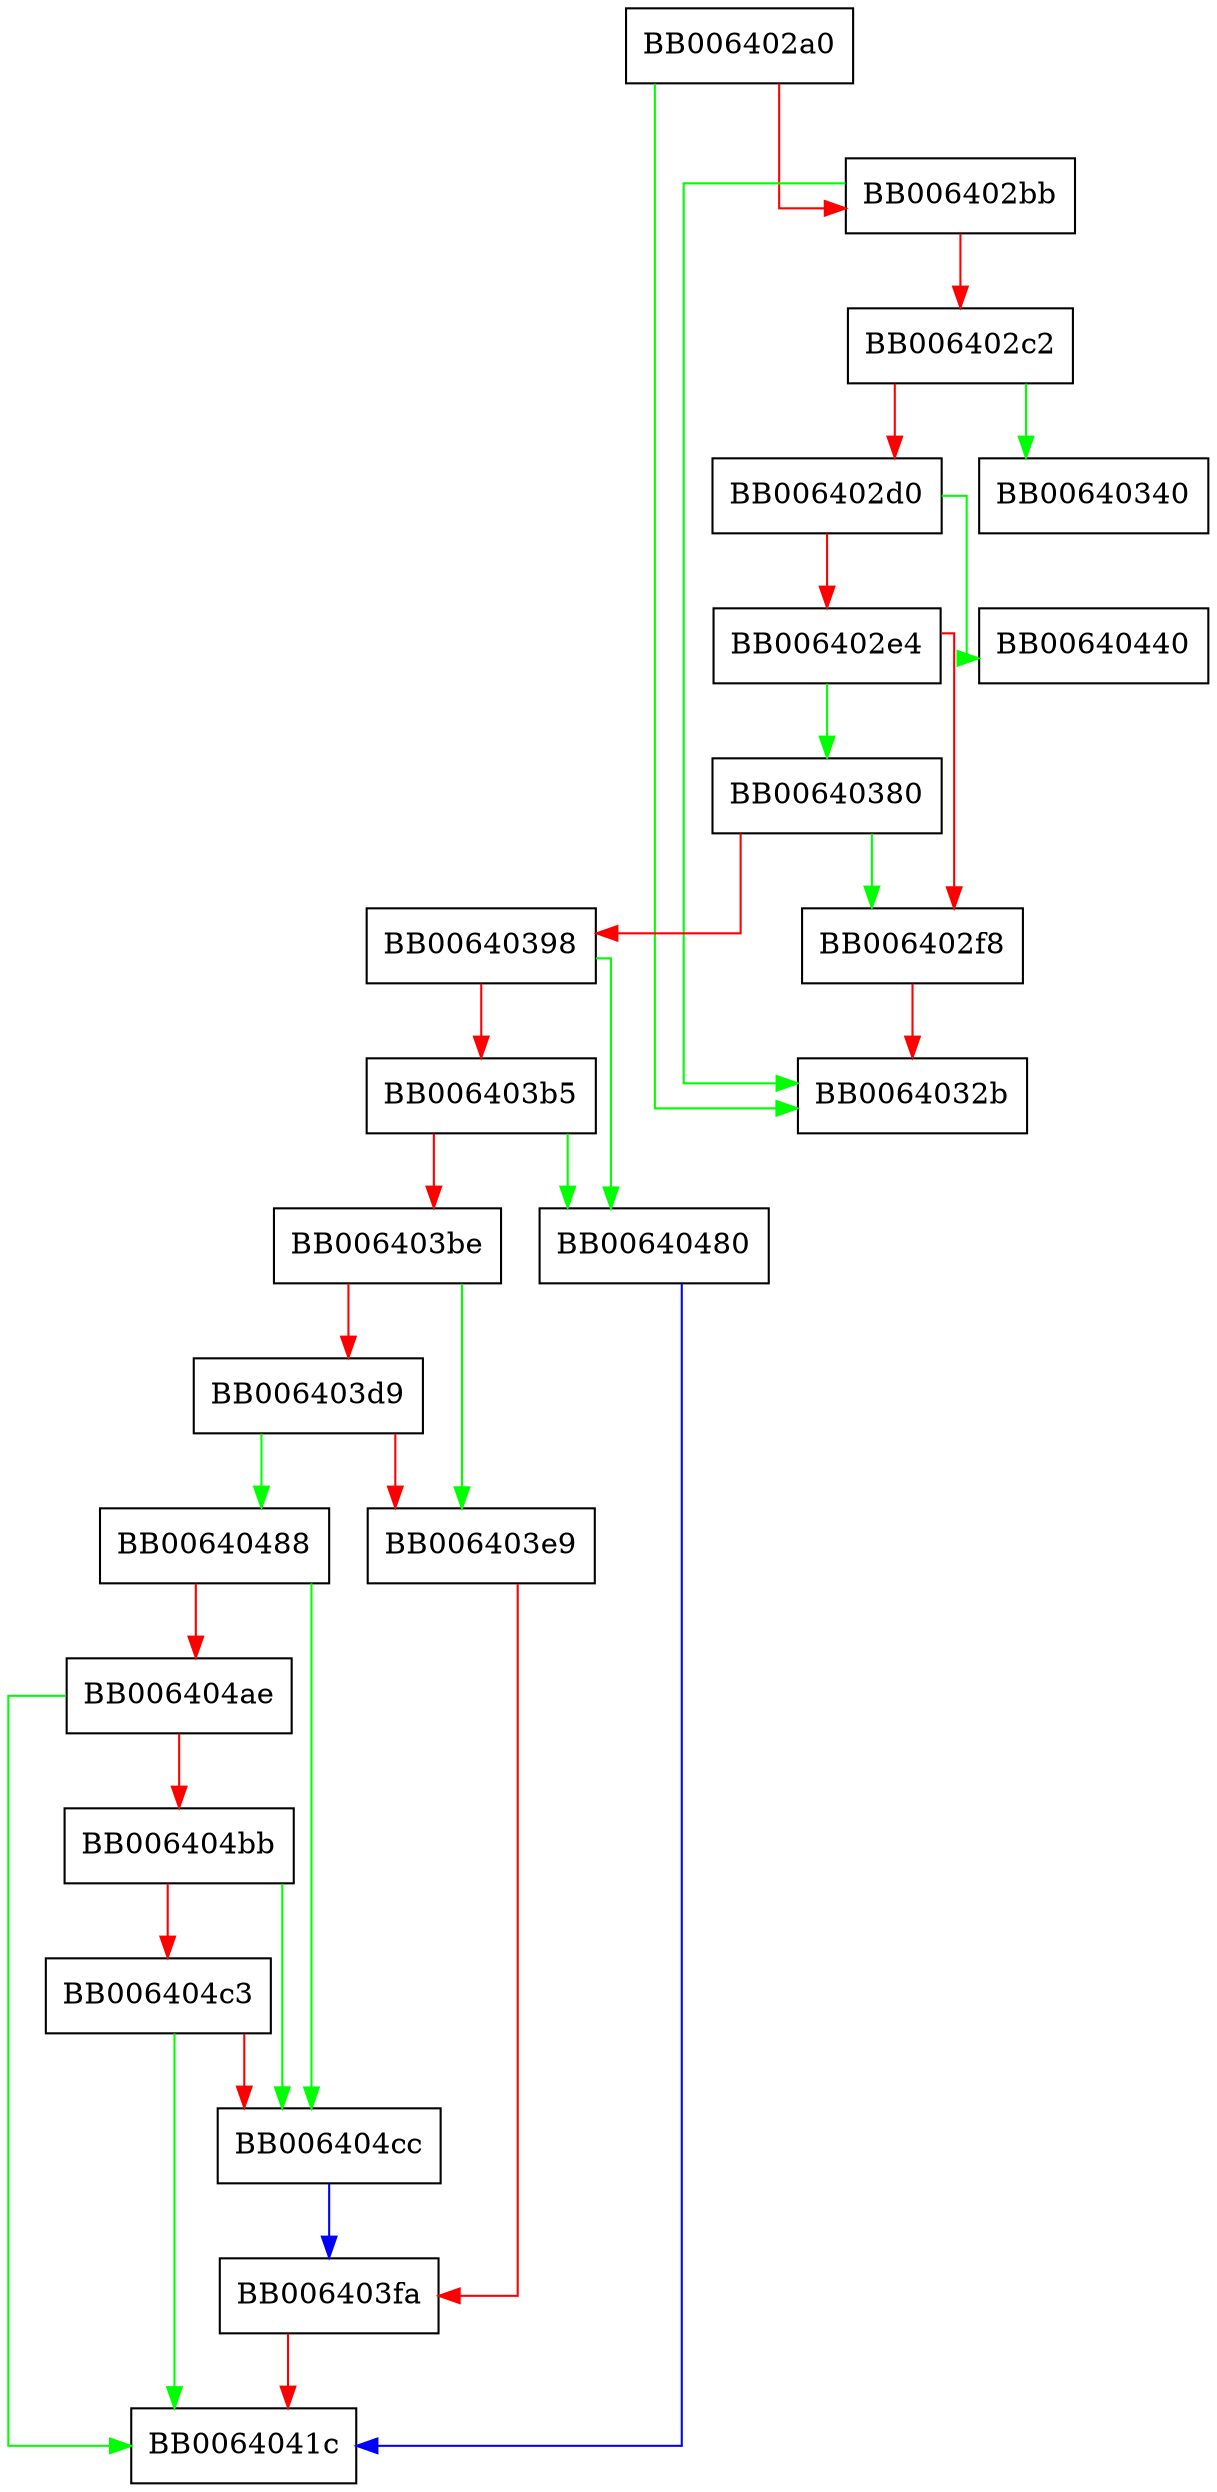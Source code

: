 digraph ossl_rsa_sp800_56b_check_public {
  node [shape="box"];
  graph [splines=ortho];
  BB006402a0 -> BB0064032b [color="green"];
  BB006402a0 -> BB006402bb [color="red"];
  BB006402bb -> BB0064032b [color="green"];
  BB006402bb -> BB006402c2 [color="red"];
  BB006402c2 -> BB00640340 [color="green"];
  BB006402c2 -> BB006402d0 [color="red"];
  BB006402d0 -> BB00640440 [color="green"];
  BB006402d0 -> BB006402e4 [color="red"];
  BB006402e4 -> BB00640380 [color="green"];
  BB006402e4 -> BB006402f8 [color="red"];
  BB006402f8 -> BB0064032b [color="red"];
  BB00640380 -> BB006402f8 [color="green"];
  BB00640380 -> BB00640398 [color="red"];
  BB00640398 -> BB00640480 [color="green"];
  BB00640398 -> BB006403b5 [color="red"];
  BB006403b5 -> BB00640480 [color="green"];
  BB006403b5 -> BB006403be [color="red"];
  BB006403be -> BB006403e9 [color="green"];
  BB006403be -> BB006403d9 [color="red"];
  BB006403d9 -> BB00640488 [color="green"];
  BB006403d9 -> BB006403e9 [color="red"];
  BB006403e9 -> BB006403fa [color="red"];
  BB006403fa -> BB0064041c [color="red"];
  BB00640480 -> BB0064041c [color="blue"];
  BB00640488 -> BB006404cc [color="green"];
  BB00640488 -> BB006404ae [color="red"];
  BB006404ae -> BB0064041c [color="green"];
  BB006404ae -> BB006404bb [color="red"];
  BB006404bb -> BB006404cc [color="green"];
  BB006404bb -> BB006404c3 [color="red"];
  BB006404c3 -> BB0064041c [color="green"];
  BB006404c3 -> BB006404cc [color="red"];
  BB006404cc -> BB006403fa [color="blue"];
}